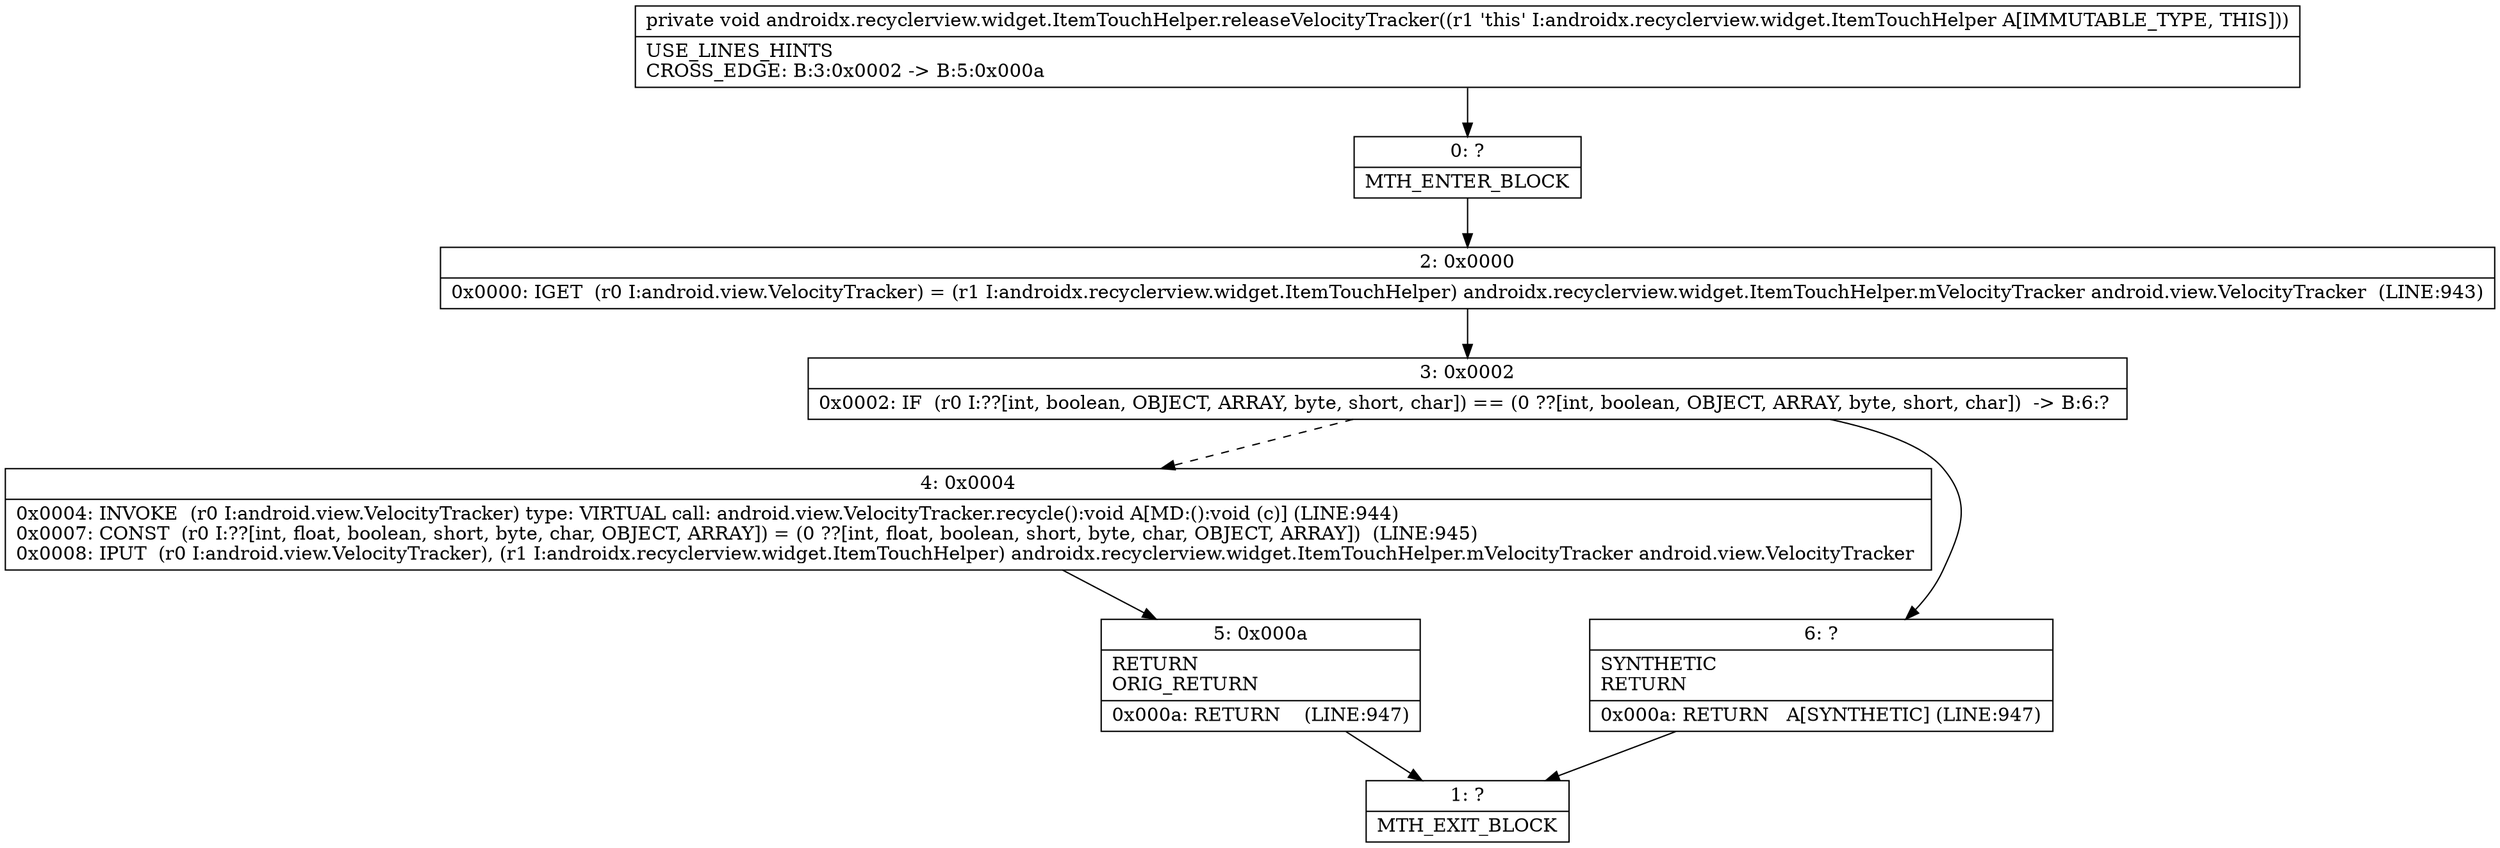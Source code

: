 digraph "CFG forandroidx.recyclerview.widget.ItemTouchHelper.releaseVelocityTracker()V" {
Node_0 [shape=record,label="{0\:\ ?|MTH_ENTER_BLOCK\l}"];
Node_2 [shape=record,label="{2\:\ 0x0000|0x0000: IGET  (r0 I:android.view.VelocityTracker) = (r1 I:androidx.recyclerview.widget.ItemTouchHelper) androidx.recyclerview.widget.ItemTouchHelper.mVelocityTracker android.view.VelocityTracker  (LINE:943)\l}"];
Node_3 [shape=record,label="{3\:\ 0x0002|0x0002: IF  (r0 I:??[int, boolean, OBJECT, ARRAY, byte, short, char]) == (0 ??[int, boolean, OBJECT, ARRAY, byte, short, char])  \-\> B:6:? \l}"];
Node_4 [shape=record,label="{4\:\ 0x0004|0x0004: INVOKE  (r0 I:android.view.VelocityTracker) type: VIRTUAL call: android.view.VelocityTracker.recycle():void A[MD:():void (c)] (LINE:944)\l0x0007: CONST  (r0 I:??[int, float, boolean, short, byte, char, OBJECT, ARRAY]) = (0 ??[int, float, boolean, short, byte, char, OBJECT, ARRAY])  (LINE:945)\l0x0008: IPUT  (r0 I:android.view.VelocityTracker), (r1 I:androidx.recyclerview.widget.ItemTouchHelper) androidx.recyclerview.widget.ItemTouchHelper.mVelocityTracker android.view.VelocityTracker \l}"];
Node_5 [shape=record,label="{5\:\ 0x000a|RETURN\lORIG_RETURN\l|0x000a: RETURN    (LINE:947)\l}"];
Node_1 [shape=record,label="{1\:\ ?|MTH_EXIT_BLOCK\l}"];
Node_6 [shape=record,label="{6\:\ ?|SYNTHETIC\lRETURN\l|0x000a: RETURN   A[SYNTHETIC] (LINE:947)\l}"];
MethodNode[shape=record,label="{private void androidx.recyclerview.widget.ItemTouchHelper.releaseVelocityTracker((r1 'this' I:androidx.recyclerview.widget.ItemTouchHelper A[IMMUTABLE_TYPE, THIS]))  | USE_LINES_HINTS\lCROSS_EDGE: B:3:0x0002 \-\> B:5:0x000a\l}"];
MethodNode -> Node_0;Node_0 -> Node_2;
Node_2 -> Node_3;
Node_3 -> Node_4[style=dashed];
Node_3 -> Node_6;
Node_4 -> Node_5;
Node_5 -> Node_1;
Node_6 -> Node_1;
}

